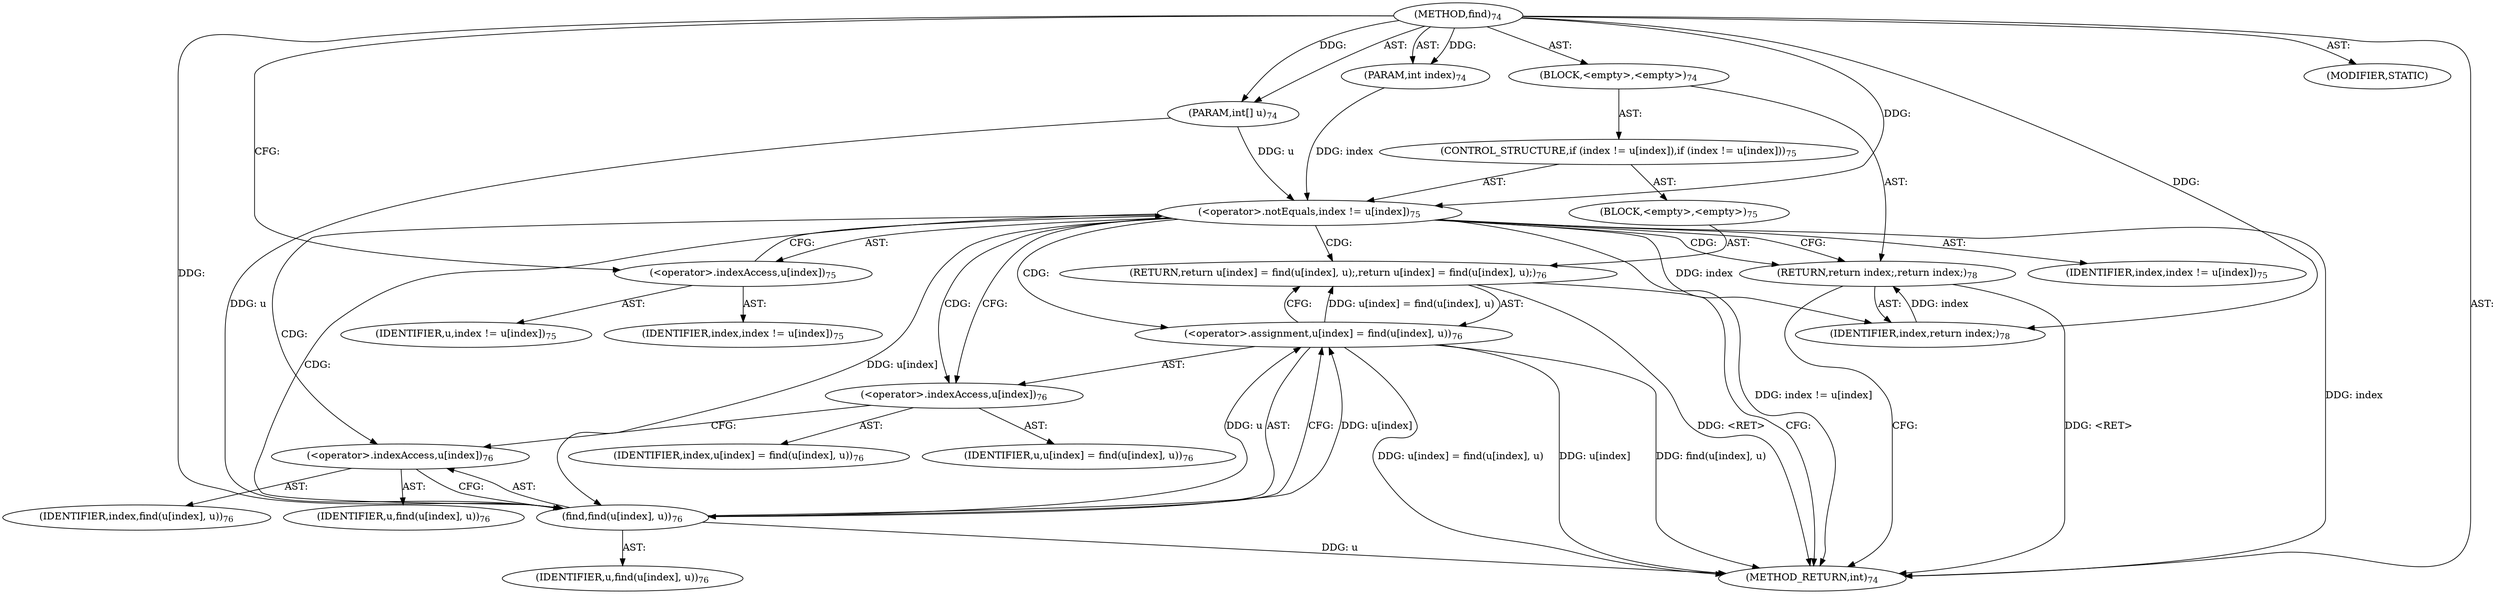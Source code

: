 digraph "find" {  
"299" [label = <(METHOD,find)<SUB>74</SUB>> ]
"300" [label = <(PARAM,int index)<SUB>74</SUB>> ]
"301" [label = <(PARAM,int[] u)<SUB>74</SUB>> ]
"302" [label = <(BLOCK,&lt;empty&gt;,&lt;empty&gt;)<SUB>74</SUB>> ]
"303" [label = <(CONTROL_STRUCTURE,if (index != u[index]),if (index != u[index]))<SUB>75</SUB>> ]
"304" [label = <(&lt;operator&gt;.notEquals,index != u[index])<SUB>75</SUB>> ]
"305" [label = <(IDENTIFIER,index,index != u[index])<SUB>75</SUB>> ]
"306" [label = <(&lt;operator&gt;.indexAccess,u[index])<SUB>75</SUB>> ]
"307" [label = <(IDENTIFIER,u,index != u[index])<SUB>75</SUB>> ]
"308" [label = <(IDENTIFIER,index,index != u[index])<SUB>75</SUB>> ]
"309" [label = <(BLOCK,&lt;empty&gt;,&lt;empty&gt;)<SUB>75</SUB>> ]
"310" [label = <(RETURN,return u[index] = find(u[index], u);,return u[index] = find(u[index], u);)<SUB>76</SUB>> ]
"311" [label = <(&lt;operator&gt;.assignment,u[index] = find(u[index], u))<SUB>76</SUB>> ]
"312" [label = <(&lt;operator&gt;.indexAccess,u[index])<SUB>76</SUB>> ]
"313" [label = <(IDENTIFIER,u,u[index] = find(u[index], u))<SUB>76</SUB>> ]
"314" [label = <(IDENTIFIER,index,u[index] = find(u[index], u))<SUB>76</SUB>> ]
"315" [label = <(find,find(u[index], u))<SUB>76</SUB>> ]
"316" [label = <(&lt;operator&gt;.indexAccess,u[index])<SUB>76</SUB>> ]
"317" [label = <(IDENTIFIER,u,find(u[index], u))<SUB>76</SUB>> ]
"318" [label = <(IDENTIFIER,index,find(u[index], u))<SUB>76</SUB>> ]
"319" [label = <(IDENTIFIER,u,find(u[index], u))<SUB>76</SUB>> ]
"320" [label = <(RETURN,return index;,return index;)<SUB>78</SUB>> ]
"321" [label = <(IDENTIFIER,index,return index;)<SUB>78</SUB>> ]
"322" [label = <(MODIFIER,STATIC)> ]
"323" [label = <(METHOD_RETURN,int)<SUB>74</SUB>> ]
  "299" -> "300"  [ label = "AST: "] 
  "299" -> "301"  [ label = "AST: "] 
  "299" -> "302"  [ label = "AST: "] 
  "299" -> "322"  [ label = "AST: "] 
  "299" -> "323"  [ label = "AST: "] 
  "302" -> "303"  [ label = "AST: "] 
  "302" -> "320"  [ label = "AST: "] 
  "303" -> "304"  [ label = "AST: "] 
  "303" -> "309"  [ label = "AST: "] 
  "304" -> "305"  [ label = "AST: "] 
  "304" -> "306"  [ label = "AST: "] 
  "306" -> "307"  [ label = "AST: "] 
  "306" -> "308"  [ label = "AST: "] 
  "309" -> "310"  [ label = "AST: "] 
  "310" -> "311"  [ label = "AST: "] 
  "311" -> "312"  [ label = "AST: "] 
  "311" -> "315"  [ label = "AST: "] 
  "312" -> "313"  [ label = "AST: "] 
  "312" -> "314"  [ label = "AST: "] 
  "315" -> "316"  [ label = "AST: "] 
  "315" -> "319"  [ label = "AST: "] 
  "316" -> "317"  [ label = "AST: "] 
  "316" -> "318"  [ label = "AST: "] 
  "320" -> "321"  [ label = "AST: "] 
  "320" -> "323"  [ label = "CFG: "] 
  "304" -> "312"  [ label = "CFG: "] 
  "304" -> "320"  [ label = "CFG: "] 
  "306" -> "304"  [ label = "CFG: "] 
  "310" -> "323"  [ label = "CFG: "] 
  "311" -> "310"  [ label = "CFG: "] 
  "312" -> "316"  [ label = "CFG: "] 
  "315" -> "311"  [ label = "CFG: "] 
  "316" -> "315"  [ label = "CFG: "] 
  "299" -> "306"  [ label = "CFG: "] 
  "320" -> "323"  [ label = "DDG: &lt;RET&gt;"] 
  "310" -> "323"  [ label = "DDG: &lt;RET&gt;"] 
  "304" -> "323"  [ label = "DDG: index"] 
  "304" -> "323"  [ label = "DDG: index != u[index]"] 
  "311" -> "323"  [ label = "DDG: u[index]"] 
  "315" -> "323"  [ label = "DDG: u"] 
  "311" -> "323"  [ label = "DDG: find(u[index], u)"] 
  "311" -> "323"  [ label = "DDG: u[index] = find(u[index], u)"] 
  "299" -> "300"  [ label = "DDG: "] 
  "299" -> "301"  [ label = "DDG: "] 
  "321" -> "320"  [ label = "DDG: index"] 
  "304" -> "321"  [ label = "DDG: index"] 
  "299" -> "321"  [ label = "DDG: "] 
  "300" -> "304"  [ label = "DDG: index"] 
  "299" -> "304"  [ label = "DDG: "] 
  "301" -> "304"  [ label = "DDG: u"] 
  "311" -> "310"  [ label = "DDG: u[index] = find(u[index], u)"] 
  "315" -> "311"  [ label = "DDG: u[index]"] 
  "315" -> "311"  [ label = "DDG: u"] 
  "301" -> "315"  [ label = "DDG: u"] 
  "304" -> "315"  [ label = "DDG: u[index]"] 
  "299" -> "315"  [ label = "DDG: "] 
  "304" -> "310"  [ label = "CDG: "] 
  "304" -> "311"  [ label = "CDG: "] 
  "304" -> "320"  [ label = "CDG: "] 
  "304" -> "312"  [ label = "CDG: "] 
  "304" -> "316"  [ label = "CDG: "] 
  "304" -> "315"  [ label = "CDG: "] 
}
